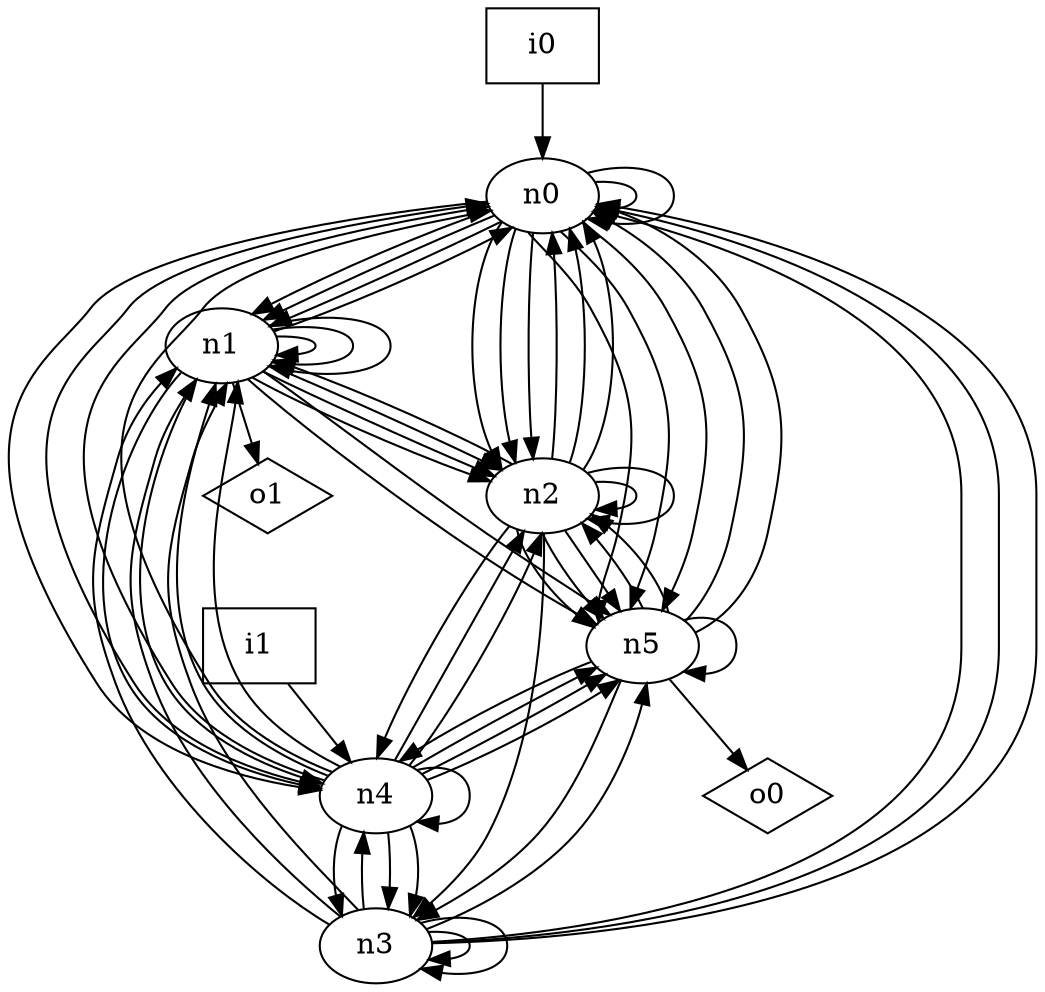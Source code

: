 digraph G {
n0 [label="n0"];
n1 [label="n1"];
n2 [label="n2"];
n3 [label="n3"];
n4 [label="n4"];
n5 [label="n5"];
n6 [label="i0",shape="box"];
n7 [label="i1",shape="box"];
n8 [label="o0",shape="diamond"];
n9 [label="o1",shape="diamond"];
n0 -> n0
n0 -> n0
n0 -> n1
n0 -> n1
n0 -> n1
n0 -> n2
n0 -> n2
n0 -> n2
n0 -> n4
n0 -> n5
n0 -> n5
n0 -> n5
n1 -> n0
n1 -> n1
n1 -> n1
n1 -> n1
n1 -> n2
n1 -> n2
n1 -> n2
n1 -> n4
n1 -> n4
n1 -> n5
n1 -> n5
n1 -> n9
n2 -> n0
n2 -> n0
n2 -> n0
n2 -> n1
n2 -> n2
n2 -> n2
n2 -> n3
n2 -> n4
n2 -> n5
n2 -> n5
n2 -> n5
n3 -> n0
n3 -> n0
n3 -> n0
n3 -> n1
n3 -> n1
n3 -> n1
n3 -> n3
n3 -> n3
n3 -> n4
n3 -> n5
n4 -> n0
n4 -> n0
n4 -> n0
n4 -> n1
n4 -> n1
n4 -> n2
n4 -> n2
n4 -> n3
n4 -> n3
n4 -> n3
n4 -> n4
n4 -> n5
n4 -> n5
n4 -> n5
n5 -> n0
n5 -> n0
n5 -> n2
n5 -> n2
n5 -> n3
n5 -> n4
n5 -> n5
n5 -> n8
n6 -> n0
n7 -> n4
}